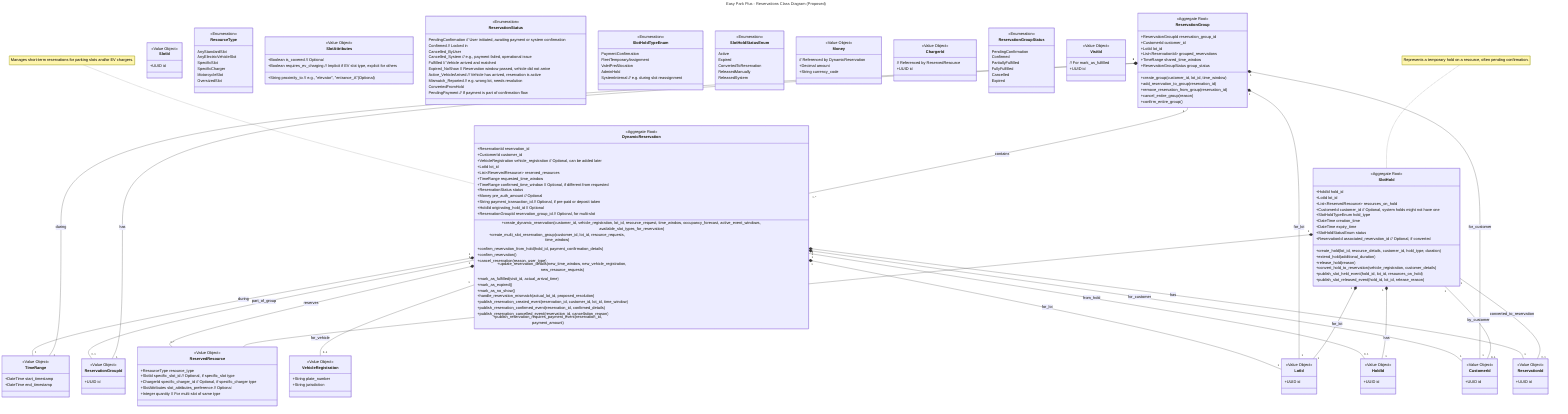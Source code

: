---
title: Easy Park Plus - Reservations Class Diagram (Proposed)
---

classDiagram
    class DynamicReservation {
        <<Aggregate Root>>
        +ReservationId reservation_id
        +CustomerId customer_id
        +VehicleRegistration vehicle_registration // Optional, can be added later
        +LotId lot_id
        +List~ReservedResource~ reserved_resources
        +TimeRange requested_time_window
        +TimeRange confirmed_time_window // Optional, if different from requested
        +ReservationStatus status
        +Money pre_auth_amount // Optional
        +String payment_transaction_id // Optional, if pre-paid or deposit taken
        +HoldId originating_hold_id // Optional
        +ReservationGroupId reservation_group_id // Optional, for multi-slot
        +create_dynamic_reservation(customer_id, vehicle_registration, lot_id, resource_request, time_window, occupancy_forecast, active_event_windows, available_slot_types_for_reservation)
        +create_multi_slot_reservation_group(customer_id, lot_id, resource_requests, time_window)
        +confirm_reservation_from_hold(hold_id, payment_confirmation_details)
        +confirm_reservation()
        +cancel_reservation(reason, user_type)
        +update_reservation_details(new_time_window, new_vehicle_registration, new_resource_requests)
        +mark_as_fulfilled(visit_id, actual_arrival_time)
        +mark_as_expired()
        +mark_as_no_show()
        +handle_reservation_mismatch(actual_lot_id, proposed_resolution)
        +publish_reservation_created_event(reservation_id, customer_id, lot_id, time_window)
        +publish_reservation_confirmed_event(reservation_id, confirmed_details)
        +publish_reservation_cancelled_event(reservation_id, cancellation_reason)
        +publish_reservation_requires_payment_event(reservation_id, payment_amount)
    }

    class ReservationGroup {
        <<Aggregate Root>>
        +ReservationGroupId reservation_group_id
        +CustomerId customer_id
        +LotId lot_id
        +List~ReservationId~ grouped_reservations
        +TimeRange shared_time_window
        +ReservationGroupStatus group_status
        +create_group(customer_id, lot_id, time_window)
        +add_reservation_to_group(reservation_id)
        +remove_reservation_from_group(reservation_id)
        +cancel_entire_group(reason)
        +confirm_entire_group()
    }

    class SlotHold {
        <<Aggregate Root>>
        +HoldId hold_id
        +LotId lot_id
        +List~ReservedResource~ resources_on_hold
        +CustomerId customer_id // Optional, system holds might not have one
        +SlotHoldTypeEnum hold_type
        +DateTime creation_time
        +DateTime expiry_time
        +SlotHoldStatusEnum status
        +ReservationId associated_reservation_id // Optional, if converted
        +create_hold(lot_id, resource_details, customer_id, hold_type, duration)
        +extend_hold(additional_duration)
        +release_hold(reason)
        +convert_hold_to_reservation(vehicle_registration, customer_details)
        +publish_slot_held_event(hold_id, lot_id, resources_on_hold)
        +publish_slot_released_event(hold_id, lot_id, release_reason)
    }

    class ReservationId {
        <<Value Object>>
        +UUID id
    }
    class CustomerId {
        <<Value Object>>
        +UUID id
    }
    class VehicleRegistration {
        <<Value Object>>
        +String plate_number
        +String jurisdiction
    }
    class LotId {
        <<Value Object>>
        +UUID id
    }
    class SlotId {
        <<Value Object>>
        +UUID id
    }
    class TimeRange {
        <<Value Object>>
        +DateTime start_timestamp
        +DateTime end_timestamp
    }
    class HoldId {
        <<Value Object>>
        +UUID id
    }
    class ReservedResource {
        <<Value Object>>
        +ResourceType resource_type
        +SlotId specific_slot_id // Optional, if specific_slot type
        +ChargerId specific_charger_id // Optional, if specific_charger type
        +SlotAttributes slot_attributes_preference // Optional
        +Integer quantity // For multi-slot of same type
    }

    class ResourceType {
        <<Enumeration>>
        AnyStandardSlot
        AnyElectricVehicleSlot
        SpecificSlot
        SpecificCharger
        MotorcycleSlot
        OversizedSlot
    }

    class SlotAttributes {
        <<Value Object>>
        +Boolean is_covered // Optional
        +String proximity_to // e.g., "elevator", "entrance_A" (Optional)
        +Boolean requires_ev_charging // Implicit if EV slot type, explicit for others
    }

    class ReservationStatus {
        <<Enumeration>>
        PendingConfirmation // User initiated, awaiting payment or system confirmation
        Confirmed // Locked in
        Cancelled_ByUser
        Cancelled_System // e.g., payment failed, operational issue
        Fulfilled // Vehicle arrived and matched
        Expired_NoShow // Reservation window passed, vehicle did not arrive
        Active_VehicleArrived // Vehicle has arrived, reservation is active
        Mismatch_Reported // e.g. wrong lot, needs resolution
        ConvertedFromHold
        PendingPayment // If payment is part of confirmation flow
    }

    class ReservationGroupId {
        <<Value Object>>
        +UUID id
    }

    class SlotHoldTypeEnum {
        <<Enumeration>>
        PaymentConfirmation
        FleetTemporaryAssignment
        ValetPreAllocation
        AdminHold
        SystemInternal // e.g. during slot reassignment
    }

    class SlotHoldStatusEnum {
        <<Enumeration>>
        Active
        Expired
        ConvertedToReservation
        ReleasedManually
        ReleasedSystem
    }

    class Money { // Referenced by DynamicReservation
        <<Value Object>>
        +Decimal amount
        +String currency_code
    }

    class ChargerId { // Referenced by ReservedResource
        <<Value Object>>
        +UUID id
    }

    class ReservationGroupStatus {
        <<Enumeration>>
        PendingConfirmation
        Confirmed
        PartiallyFulfilled
        FullyFulfilled
        Cancelled
        Expired
    }

    class VisitId { // For mark_as_fulfilled
        <<Value Object>>
        +UUID id
    }

    DynamicReservation "1" *-- "1" ReservationId : has
    DynamicReservation "1" *-- "1" CustomerId : for_customer
    DynamicReservation "1" -- "0..1" VehicleRegistration : for_vehicle
    DynamicReservation "1" *-- "1" LotId : for_lot
    DynamicReservation "1" *-- "1" TimeRange : during
    DynamicReservation "1" -- "0..1" HoldId : from_hold
    DynamicReservation "1" -- "0..1" ReservationGroupId : part_of_group
    DynamicReservation "1" *-- "1..*" ReservedResource : reserves

    ReservationGroup "1" *-- "1" ReservationGroupId : has
    ReservationGroup "1" *-- "1" CustomerId : for_customer
    ReservationGroup "1" *-- "1" LotId : for_lot
    ReservationGroup "1" *-- "1" TimeRange : during
    ReservationGroup "1" -- "1..*" DynamicReservation : contains

    SlotHold "1" *-- "1" HoldId : has
    SlotHold "1" *-- "1" LotId : for_lot
    SlotHold "1" -- "0..1" CustomerId : by_customer
    SlotHold "1" -- "0..1" ReservationId : converted_to_reservation
    SlotHold "1" *-- "1..*" ReservedResource : holds

    note for DynamicReservation "Manages short-term reservations for parking slots and/or EV chargers."
    note for SlotHold "Represents a temporary hold on a resource, often pending confirmation."